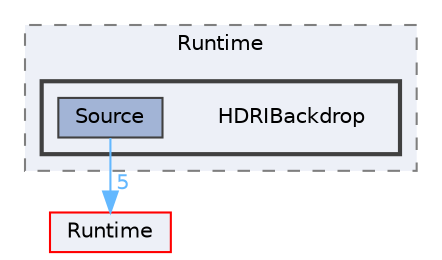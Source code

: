 digraph "HDRIBackdrop"
{
 // INTERACTIVE_SVG=YES
 // LATEX_PDF_SIZE
  bgcolor="transparent";
  edge [fontname=Helvetica,fontsize=10,labelfontname=Helvetica,labelfontsize=10];
  node [fontname=Helvetica,fontsize=10,shape=box,height=0.2,width=0.4];
  compound=true
  subgraph clusterdir_a60e1ce30f7313164a0e11a69cddad56 {
    graph [ bgcolor="#edf0f7", pencolor="grey50", label="Runtime", fontname=Helvetica,fontsize=10 style="filled,dashed", URL="dir_a60e1ce30f7313164a0e11a69cddad56.html",tooltip=""]
  subgraph clusterdir_0051846b8533252622ebd5c3cfd7364f {
    graph [ bgcolor="#edf0f7", pencolor="grey25", label="", fontname=Helvetica,fontsize=10 style="filled,bold", URL="dir_0051846b8533252622ebd5c3cfd7364f.html",tooltip=""]
    dir_0051846b8533252622ebd5c3cfd7364f [shape=plaintext, label="HDRIBackdrop"];
  dir_b5152e931706533138a9b56ae6aa4689 [label="Source", fillcolor="#a2b4d6", color="grey25", style="filled", URL="dir_b5152e931706533138a9b56ae6aa4689.html",tooltip=""];
  }
  }
  dir_7536b172fbd480bfd146a1b1acd6856b [label="Runtime", fillcolor="#edf0f7", color="red", style="filled", URL="dir_7536b172fbd480bfd146a1b1acd6856b.html",tooltip=""];
  dir_b5152e931706533138a9b56ae6aa4689->dir_7536b172fbd480bfd146a1b1acd6856b [headlabel="5", labeldistance=1.5 headhref="dir_001108_000984.html" href="dir_001108_000984.html" color="steelblue1" fontcolor="steelblue1"];
}

